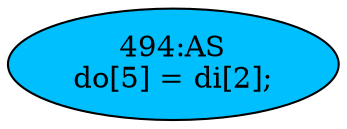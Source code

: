 strict digraph "" {
	node [label="\N"];
	"494:AS"	 [ast="<pyverilog.vparser.ast.Assign object at 0x7f44f6bb6ad0>",
		def_var="['do']",
		fillcolor=deepskyblue,
		label="494:AS
do[5] = di[2];",
		statements="[]",
		style=filled,
		typ=Assign,
		use_var="['di']"];
}
